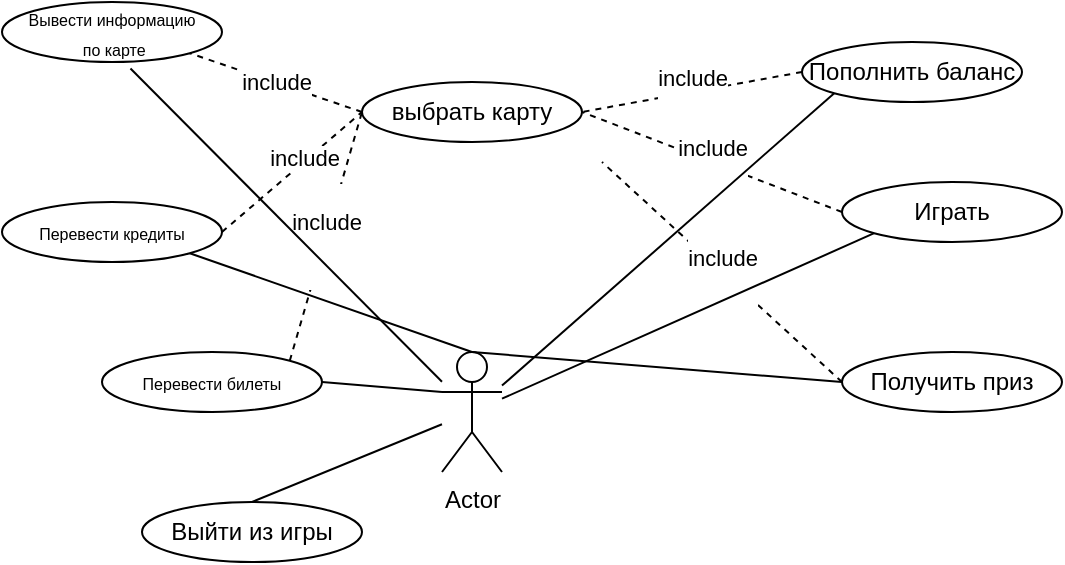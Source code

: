 <mxfile version="24.8.3">
  <diagram name="Страница — 1" id="1XpZwg74eWjvjaHf1U1_">
    <mxGraphModel dx="792" dy="434" grid="1" gridSize="10" guides="1" tooltips="1" connect="1" arrows="1" fold="1" page="1" pageScale="1" pageWidth="827" pageHeight="1169" math="0" shadow="0">
      <root>
        <mxCell id="0" />
        <mxCell id="1" parent="0" />
        <mxCell id="39SbjI8Acg3vgjyYuDgB-1" value="Actor" style="shape=umlActor;verticalLabelPosition=bottom;verticalAlign=top;html=1;outlineConnect=0;" parent="1" vertex="1">
          <mxGeometry x="240" y="265" width="30" height="60" as="geometry" />
        </mxCell>
        <mxCell id="39SbjI8Acg3vgjyYuDgB-3" value="выбрать карту" style="ellipse;whiteSpace=wrap;html=1;" parent="1" vertex="1">
          <mxGeometry x="200" y="130" width="110" height="30" as="geometry" />
        </mxCell>
        <mxCell id="39SbjI8Acg3vgjyYuDgB-4" value="Выйти из игры" style="ellipse;whiteSpace=wrap;html=1;" parent="1" vertex="1">
          <mxGeometry x="90" y="340" width="110" height="30" as="geometry" />
        </mxCell>
        <mxCell id="39SbjI8Acg3vgjyYuDgB-5" value="Играть" style="ellipse;whiteSpace=wrap;html=1;" parent="1" vertex="1">
          <mxGeometry x="440" y="180" width="110" height="30" as="geometry" />
        </mxCell>
        <mxCell id="39SbjI8Acg3vgjyYuDgB-6" value="Получить приз" style="ellipse;whiteSpace=wrap;html=1;" parent="1" vertex="1">
          <mxGeometry x="440" y="265" width="110" height="30" as="geometry" />
        </mxCell>
        <mxCell id="39SbjI8Acg3vgjyYuDgB-7" value="Пополнить баланс" style="ellipse;whiteSpace=wrap;html=1;" parent="1" vertex="1">
          <mxGeometry x="420" y="110" width="110" height="30" as="geometry" />
        </mxCell>
        <mxCell id="39SbjI8Acg3vgjyYuDgB-8" value="&lt;font style=&quot;font-size: 8px;&quot;&gt;Вывести информацию&lt;/font&gt;&lt;div&gt;&lt;font style=&quot;font-size: 8px;&quot;&gt;&amp;nbsp;по карте&lt;/font&gt;&lt;/div&gt;" style="ellipse;whiteSpace=wrap;html=1;" parent="1" vertex="1">
          <mxGeometry x="20" y="90" width="110" height="30" as="geometry" />
        </mxCell>
        <mxCell id="39SbjI8Acg3vgjyYuDgB-9" value="&lt;span style=&quot;font-size: 8px;&quot;&gt;Перевести кредиты&lt;/span&gt;" style="ellipse;whiteSpace=wrap;html=1;" parent="1" vertex="1">
          <mxGeometry x="20" y="190" width="110" height="30" as="geometry" />
        </mxCell>
        <mxCell id="39SbjI8Acg3vgjyYuDgB-10" value="&lt;span style=&quot;font-size: 8px;&quot;&gt;Перевести билеты&lt;/span&gt;" style="ellipse;whiteSpace=wrap;html=1;" parent="1" vertex="1">
          <mxGeometry x="70" y="265" width="110" height="30" as="geometry" />
        </mxCell>
        <mxCell id="39SbjI8Acg3vgjyYuDgB-14" value="" style="endArrow=none;html=1;rounded=0;entryX=0;entryY=0.5;entryDx=0;entryDy=0;elbow=vertical;exitX=1;exitY=0.5;exitDx=0;exitDy=0;endFill=0;startArrow=none;startFill=0;dashed=1;" parent="1" source="39SbjI8Acg3vgjyYuDgB-9" target="39SbjI8Acg3vgjyYuDgB-3" edge="1">
          <mxGeometry width="50" height="50" relative="1" as="geometry">
            <mxPoint x="300" y="250" as="sourcePoint" />
            <mxPoint x="350" y="200" as="targetPoint" />
          </mxGeometry>
        </mxCell>
        <mxCell id="SoERLkksI22yWDjEAsKn-2" value="include" style="edgeLabel;html=1;align=center;verticalAlign=middle;resizable=0;points=[];" vertex="1" connectable="0" parent="39SbjI8Acg3vgjyYuDgB-14">
          <mxGeometry x="0.207" y="2" relative="1" as="geometry">
            <mxPoint as="offset" />
          </mxGeometry>
        </mxCell>
        <mxCell id="39SbjI8Acg3vgjyYuDgB-17" value="include" style="endArrow=none;html=1;rounded=0;entryX=1;entryY=1;entryDx=0;entryDy=0;elbow=vertical;exitX=0;exitY=0.5;exitDx=0;exitDy=0;startArrow=none;startFill=0;endFill=0;dashed=1;" parent="1" source="39SbjI8Acg3vgjyYuDgB-3" target="39SbjI8Acg3vgjyYuDgB-8" edge="1">
          <mxGeometry width="50" height="50" relative="1" as="geometry">
            <mxPoint x="150" y="225" as="sourcePoint" />
            <mxPoint x="220" y="175" as="targetPoint" />
          </mxGeometry>
        </mxCell>
        <mxCell id="39SbjI8Acg3vgjyYuDgB-18" value="&#xa;&lt;span style=&quot;color: rgb(0, 0, 0); font-family: Helvetica; font-size: 11px; font-style: normal; font-variant-ligatures: normal; font-variant-caps: normal; font-weight: 400; letter-spacing: normal; orphans: 2; text-align: center; text-indent: 0px; text-transform: none; widows: 2; word-spacing: 0px; -webkit-text-stroke-width: 0px; white-space: nowrap; background-color: rgb(255, 255, 255); text-decoration-thickness: initial; text-decoration-style: initial; text-decoration-color: initial; display: inline !important; float: none;&quot;&gt;include&lt;/span&gt;&#xa;&#xa;" style="endArrow=none;html=1;rounded=0;entryX=0;entryY=0.5;entryDx=0;entryDy=0;elbow=vertical;exitX=1;exitY=0;exitDx=0;exitDy=0;startArrow=none;startFill=0;endFill=0;dashed=1;" parent="1" source="39SbjI8Acg3vgjyYuDgB-10" target="39SbjI8Acg3vgjyYuDgB-3" edge="1">
          <mxGeometry width="50" height="50" relative="1" as="geometry">
            <mxPoint x="160" y="235" as="sourcePoint" />
            <mxPoint x="230" y="185" as="targetPoint" />
          </mxGeometry>
        </mxCell>
        <mxCell id="39SbjI8Acg3vgjyYuDgB-19" value="&#xa;&lt;span style=&quot;color: rgb(0, 0, 0); font-family: Helvetica; font-size: 11px; font-style: normal; font-variant-ligatures: normal; font-variant-caps: normal; font-weight: 400; letter-spacing: normal; orphans: 2; text-align: center; text-indent: 0px; text-transform: none; widows: 2; word-spacing: 0px; -webkit-text-stroke-width: 0px; white-space: nowrap; background-color: rgb(255, 255, 255); text-decoration-thickness: initial; text-decoration-style: initial; text-decoration-color: initial; display: inline !important; float: none;&quot;&gt;include&lt;/span&gt;&#xa;&#xa;" style="endArrow=none;html=1;rounded=0;entryX=1;entryY=0.5;entryDx=0;entryDy=0;elbow=vertical;exitX=0;exitY=0.5;exitDx=0;exitDy=0;startArrow=none;startFill=0;endFill=0;dashed=1;" parent="1" source="39SbjI8Acg3vgjyYuDgB-7" target="39SbjI8Acg3vgjyYuDgB-3" edge="1">
          <mxGeometry width="50" height="50" relative="1" as="geometry">
            <mxPoint x="170" y="245" as="sourcePoint" />
            <mxPoint x="240" y="195" as="targetPoint" />
          </mxGeometry>
        </mxCell>
        <mxCell id="39SbjI8Acg3vgjyYuDgB-20" value="&#xa;&lt;span style=&quot;color: rgb(0, 0, 0); font-family: Helvetica; font-size: 11px; font-style: normal; font-variant-ligatures: normal; font-variant-caps: normal; font-weight: 400; letter-spacing: normal; orphans: 2; text-align: center; text-indent: 0px; text-transform: none; widows: 2; word-spacing: 0px; -webkit-text-stroke-width: 0px; white-space: nowrap; background-color: rgb(255, 255, 255); text-decoration-thickness: initial; text-decoration-style: initial; text-decoration-color: initial; display: inline !important; float: none;&quot;&gt;include&lt;/span&gt;&#xa;&#xa;" style="endArrow=none;html=1;rounded=0;entryX=1;entryY=0.5;entryDx=0;entryDy=0;elbow=vertical;exitX=0;exitY=0.5;exitDx=0;exitDy=0;startArrow=none;startFill=0;endFill=0;dashed=1;" parent="1" source="39SbjI8Acg3vgjyYuDgB-5" target="39SbjI8Acg3vgjyYuDgB-3" edge="1">
          <mxGeometry width="50" height="50" relative="1" as="geometry">
            <mxPoint x="180" y="255" as="sourcePoint" />
            <mxPoint x="250" y="205" as="targetPoint" />
          </mxGeometry>
        </mxCell>
        <mxCell id="39SbjI8Acg3vgjyYuDgB-21" value="&#xa;&lt;span style=&quot;color: rgb(0, 0, 0); font-family: Helvetica; font-size: 11px; font-style: normal; font-variant-ligatures: normal; font-variant-caps: normal; font-weight: 400; letter-spacing: normal; orphans: 2; text-align: center; text-indent: 0px; text-transform: none; widows: 2; word-spacing: 0px; -webkit-text-stroke-width: 0px; white-space: nowrap; background-color: rgb(255, 255, 255); text-decoration-thickness: initial; text-decoration-style: initial; text-decoration-color: initial; display: inline !important; float: none;&quot;&gt;include&lt;/span&gt;&#xa;&#xa;" style="endArrow=none;html=1;rounded=0;elbow=vertical;exitX=0;exitY=0.5;exitDx=0;exitDy=0;startArrow=none;startFill=0;endFill=0;dashed=1;" parent="1" source="39SbjI8Acg3vgjyYuDgB-6" edge="1">
          <mxGeometry width="50" height="50" relative="1" as="geometry">
            <mxPoint x="190" y="265" as="sourcePoint" />
            <mxPoint x="320" y="170" as="targetPoint" />
          </mxGeometry>
        </mxCell>
        <mxCell id="39SbjI8Acg3vgjyYuDgB-22" value="" style="endArrow=none;html=1;rounded=0;exitX=0;exitY=0.333;exitDx=0;exitDy=0;exitPerimeter=0;entryX=1;entryY=0.5;entryDx=0;entryDy=0;" parent="1" source="39SbjI8Acg3vgjyYuDgB-1" target="39SbjI8Acg3vgjyYuDgB-10" edge="1">
          <mxGeometry width="50" height="50" relative="1" as="geometry">
            <mxPoint x="300" y="250" as="sourcePoint" />
            <mxPoint x="350" y="200" as="targetPoint" />
          </mxGeometry>
        </mxCell>
        <mxCell id="39SbjI8Acg3vgjyYuDgB-23" value="" style="endArrow=none;html=1;rounded=0;entryX=0.5;entryY=0;entryDx=0;entryDy=0;" parent="1" source="39SbjI8Acg3vgjyYuDgB-1" target="39SbjI8Acg3vgjyYuDgB-4" edge="1">
          <mxGeometry width="50" height="50" relative="1" as="geometry">
            <mxPoint x="265" y="275" as="sourcePoint" />
            <mxPoint x="140" y="290" as="targetPoint" />
          </mxGeometry>
        </mxCell>
        <mxCell id="39SbjI8Acg3vgjyYuDgB-24" value="" style="endArrow=none;html=1;rounded=0;exitX=0.5;exitY=0;exitDx=0;exitDy=0;exitPerimeter=0;entryX=0;entryY=0.5;entryDx=0;entryDy=0;" parent="1" source="39SbjI8Acg3vgjyYuDgB-1" target="39SbjI8Acg3vgjyYuDgB-6" edge="1">
          <mxGeometry width="50" height="50" relative="1" as="geometry">
            <mxPoint x="275" y="285" as="sourcePoint" />
            <mxPoint x="410" y="270" as="targetPoint" />
          </mxGeometry>
        </mxCell>
        <mxCell id="39SbjI8Acg3vgjyYuDgB-25" value="" style="endArrow=none;html=1;rounded=0;exitX=0.5;exitY=0;exitDx=0;exitDy=0;exitPerimeter=0;entryX=1;entryY=1;entryDx=0;entryDy=0;" parent="1" source="39SbjI8Acg3vgjyYuDgB-1" target="39SbjI8Acg3vgjyYuDgB-9" edge="1">
          <mxGeometry width="50" height="50" relative="1" as="geometry">
            <mxPoint x="285" y="295" as="sourcePoint" />
            <mxPoint x="160" y="310" as="targetPoint" />
          </mxGeometry>
        </mxCell>
        <mxCell id="39SbjI8Acg3vgjyYuDgB-26" value="" style="endArrow=none;html=1;rounded=0;exitX=0.584;exitY=1.108;exitDx=0;exitDy=0;exitPerimeter=0;" parent="1" source="39SbjI8Acg3vgjyYuDgB-8" target="39SbjI8Acg3vgjyYuDgB-1" edge="1">
          <mxGeometry width="50" height="50" relative="1" as="geometry">
            <mxPoint x="295" y="305" as="sourcePoint" />
            <mxPoint x="260" y="270" as="targetPoint" />
          </mxGeometry>
        </mxCell>
        <mxCell id="39SbjI8Acg3vgjyYuDgB-27" value="" style="endArrow=none;html=1;rounded=0;entryX=0;entryY=1;entryDx=0;entryDy=0;" parent="1" source="39SbjI8Acg3vgjyYuDgB-1" target="39SbjI8Acg3vgjyYuDgB-7" edge="1">
          <mxGeometry width="50" height="50" relative="1" as="geometry">
            <mxPoint x="250" y="270" as="sourcePoint" />
            <mxPoint x="180" y="330" as="targetPoint" />
          </mxGeometry>
        </mxCell>
        <mxCell id="39SbjI8Acg3vgjyYuDgB-29" value="" style="endArrow=none;html=1;rounded=0;entryX=0;entryY=1;entryDx=0;entryDy=0;" parent="1" source="39SbjI8Acg3vgjyYuDgB-1" target="39SbjI8Acg3vgjyYuDgB-5" edge="1">
          <mxGeometry width="50" height="50" relative="1" as="geometry">
            <mxPoint x="320" y="310" as="sourcePoint" />
            <mxPoint x="200" y="350" as="targetPoint" />
          </mxGeometry>
        </mxCell>
      </root>
    </mxGraphModel>
  </diagram>
</mxfile>
